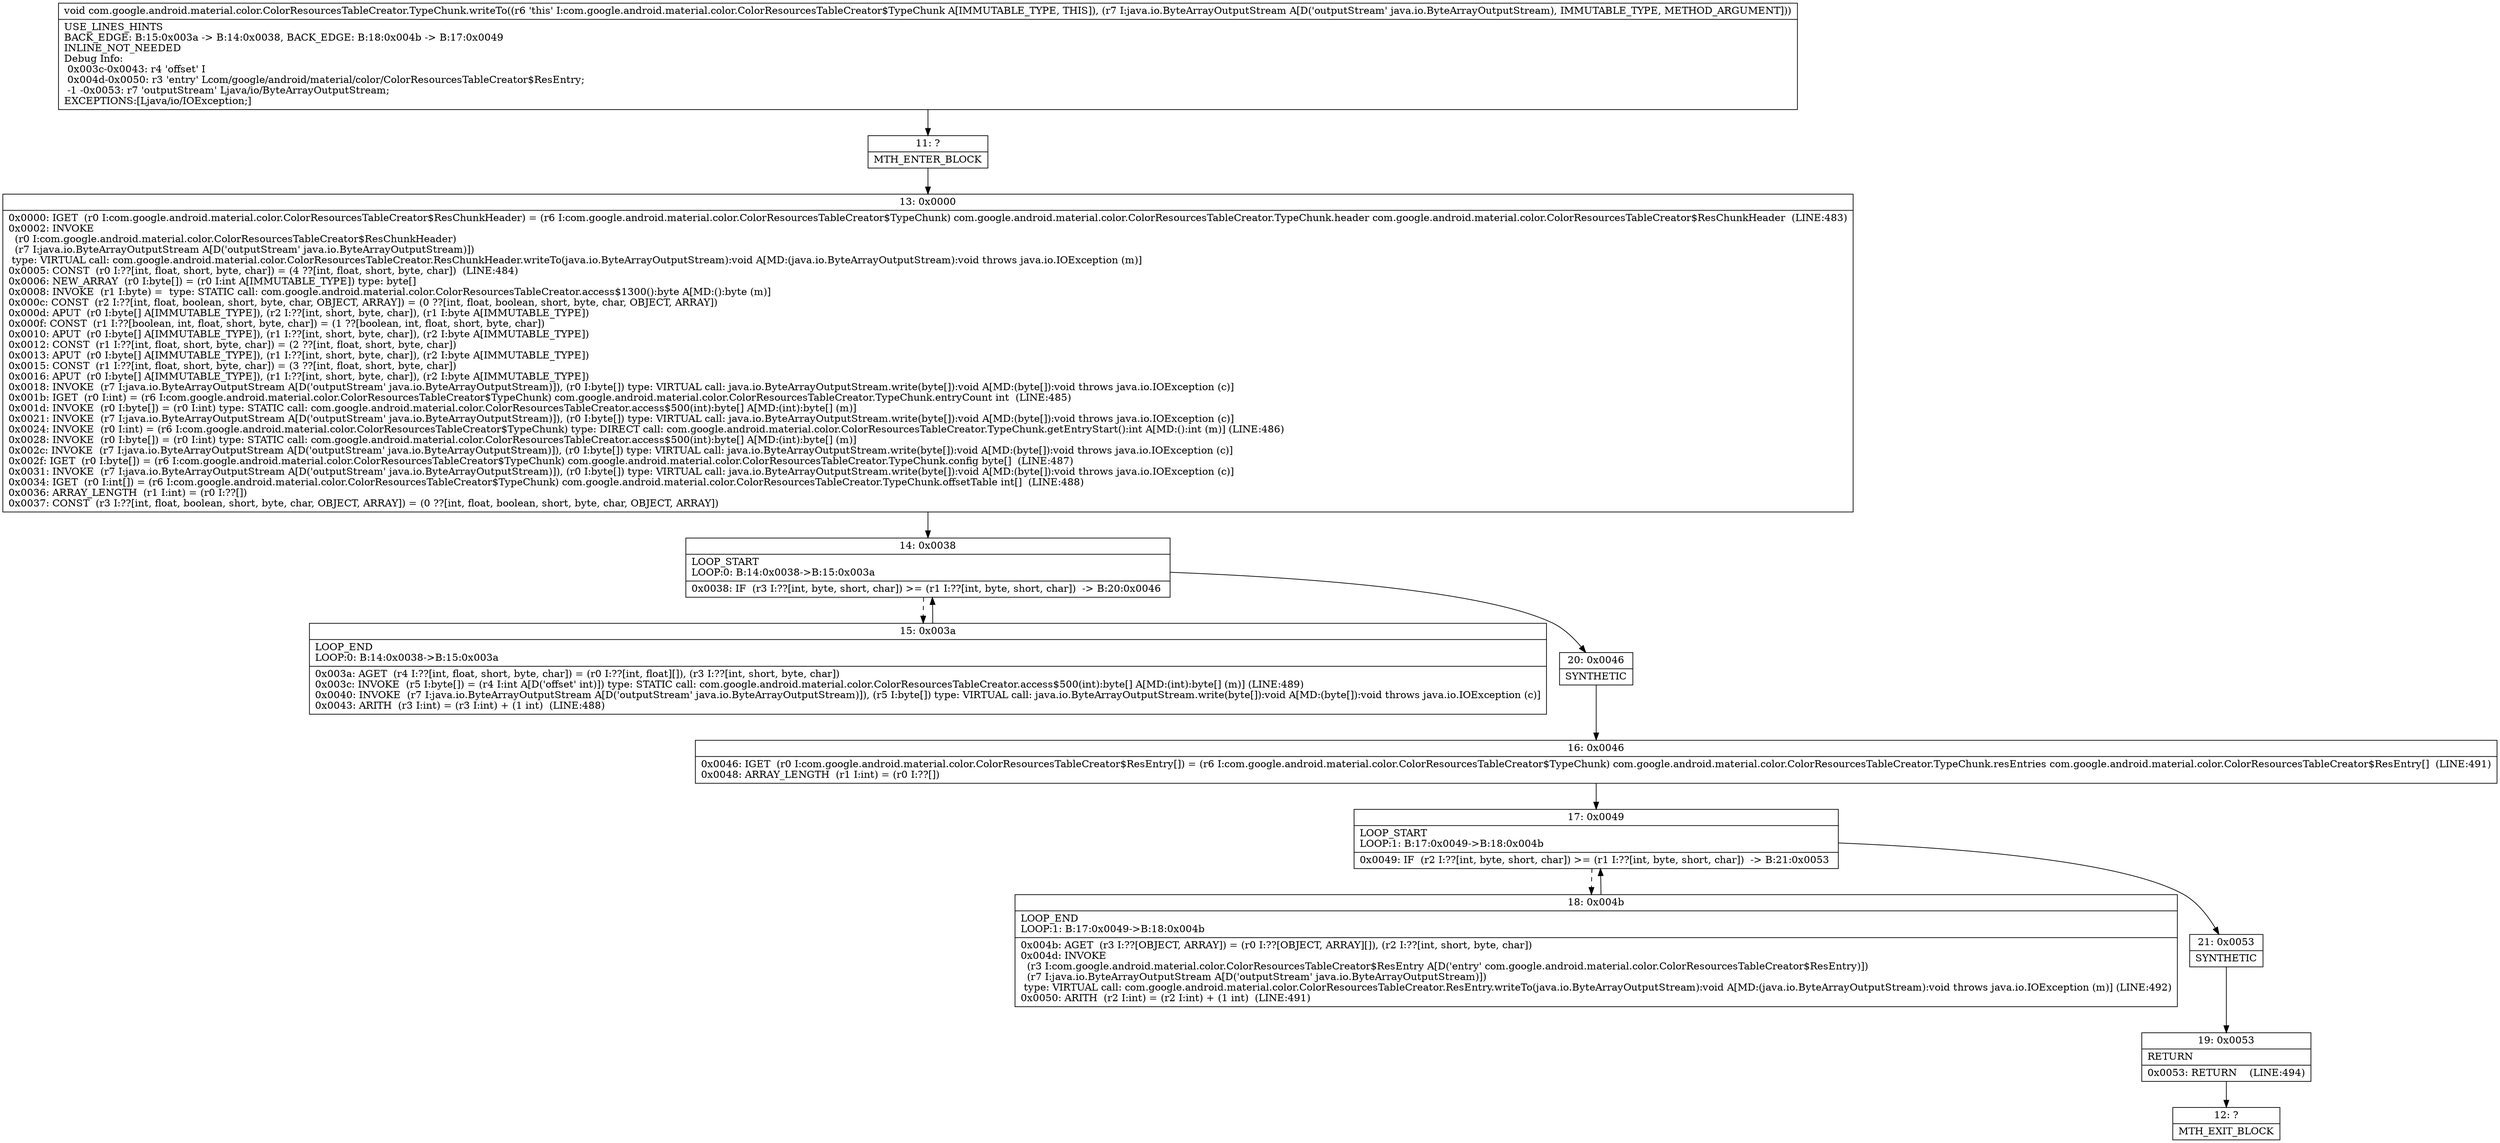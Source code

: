 digraph "CFG forcom.google.android.material.color.ColorResourcesTableCreator.TypeChunk.writeTo(Ljava\/io\/ByteArrayOutputStream;)V" {
Node_11 [shape=record,label="{11\:\ ?|MTH_ENTER_BLOCK\l}"];
Node_13 [shape=record,label="{13\:\ 0x0000|0x0000: IGET  (r0 I:com.google.android.material.color.ColorResourcesTableCreator$ResChunkHeader) = (r6 I:com.google.android.material.color.ColorResourcesTableCreator$TypeChunk) com.google.android.material.color.ColorResourcesTableCreator.TypeChunk.header com.google.android.material.color.ColorResourcesTableCreator$ResChunkHeader  (LINE:483)\l0x0002: INVOKE  \l  (r0 I:com.google.android.material.color.ColorResourcesTableCreator$ResChunkHeader)\l  (r7 I:java.io.ByteArrayOutputStream A[D('outputStream' java.io.ByteArrayOutputStream)])\l type: VIRTUAL call: com.google.android.material.color.ColorResourcesTableCreator.ResChunkHeader.writeTo(java.io.ByteArrayOutputStream):void A[MD:(java.io.ByteArrayOutputStream):void throws java.io.IOException (m)]\l0x0005: CONST  (r0 I:??[int, float, short, byte, char]) = (4 ??[int, float, short, byte, char])  (LINE:484)\l0x0006: NEW_ARRAY  (r0 I:byte[]) = (r0 I:int A[IMMUTABLE_TYPE]) type: byte[] \l0x0008: INVOKE  (r1 I:byte) =  type: STATIC call: com.google.android.material.color.ColorResourcesTableCreator.access$1300():byte A[MD:():byte (m)]\l0x000c: CONST  (r2 I:??[int, float, boolean, short, byte, char, OBJECT, ARRAY]) = (0 ??[int, float, boolean, short, byte, char, OBJECT, ARRAY]) \l0x000d: APUT  (r0 I:byte[] A[IMMUTABLE_TYPE]), (r2 I:??[int, short, byte, char]), (r1 I:byte A[IMMUTABLE_TYPE]) \l0x000f: CONST  (r1 I:??[boolean, int, float, short, byte, char]) = (1 ??[boolean, int, float, short, byte, char]) \l0x0010: APUT  (r0 I:byte[] A[IMMUTABLE_TYPE]), (r1 I:??[int, short, byte, char]), (r2 I:byte A[IMMUTABLE_TYPE]) \l0x0012: CONST  (r1 I:??[int, float, short, byte, char]) = (2 ??[int, float, short, byte, char]) \l0x0013: APUT  (r0 I:byte[] A[IMMUTABLE_TYPE]), (r1 I:??[int, short, byte, char]), (r2 I:byte A[IMMUTABLE_TYPE]) \l0x0015: CONST  (r1 I:??[int, float, short, byte, char]) = (3 ??[int, float, short, byte, char]) \l0x0016: APUT  (r0 I:byte[] A[IMMUTABLE_TYPE]), (r1 I:??[int, short, byte, char]), (r2 I:byte A[IMMUTABLE_TYPE]) \l0x0018: INVOKE  (r7 I:java.io.ByteArrayOutputStream A[D('outputStream' java.io.ByteArrayOutputStream)]), (r0 I:byte[]) type: VIRTUAL call: java.io.ByteArrayOutputStream.write(byte[]):void A[MD:(byte[]):void throws java.io.IOException (c)]\l0x001b: IGET  (r0 I:int) = (r6 I:com.google.android.material.color.ColorResourcesTableCreator$TypeChunk) com.google.android.material.color.ColorResourcesTableCreator.TypeChunk.entryCount int  (LINE:485)\l0x001d: INVOKE  (r0 I:byte[]) = (r0 I:int) type: STATIC call: com.google.android.material.color.ColorResourcesTableCreator.access$500(int):byte[] A[MD:(int):byte[] (m)]\l0x0021: INVOKE  (r7 I:java.io.ByteArrayOutputStream A[D('outputStream' java.io.ByteArrayOutputStream)]), (r0 I:byte[]) type: VIRTUAL call: java.io.ByteArrayOutputStream.write(byte[]):void A[MD:(byte[]):void throws java.io.IOException (c)]\l0x0024: INVOKE  (r0 I:int) = (r6 I:com.google.android.material.color.ColorResourcesTableCreator$TypeChunk) type: DIRECT call: com.google.android.material.color.ColorResourcesTableCreator.TypeChunk.getEntryStart():int A[MD:():int (m)] (LINE:486)\l0x0028: INVOKE  (r0 I:byte[]) = (r0 I:int) type: STATIC call: com.google.android.material.color.ColorResourcesTableCreator.access$500(int):byte[] A[MD:(int):byte[] (m)]\l0x002c: INVOKE  (r7 I:java.io.ByteArrayOutputStream A[D('outputStream' java.io.ByteArrayOutputStream)]), (r0 I:byte[]) type: VIRTUAL call: java.io.ByteArrayOutputStream.write(byte[]):void A[MD:(byte[]):void throws java.io.IOException (c)]\l0x002f: IGET  (r0 I:byte[]) = (r6 I:com.google.android.material.color.ColorResourcesTableCreator$TypeChunk) com.google.android.material.color.ColorResourcesTableCreator.TypeChunk.config byte[]  (LINE:487)\l0x0031: INVOKE  (r7 I:java.io.ByteArrayOutputStream A[D('outputStream' java.io.ByteArrayOutputStream)]), (r0 I:byte[]) type: VIRTUAL call: java.io.ByteArrayOutputStream.write(byte[]):void A[MD:(byte[]):void throws java.io.IOException (c)]\l0x0034: IGET  (r0 I:int[]) = (r6 I:com.google.android.material.color.ColorResourcesTableCreator$TypeChunk) com.google.android.material.color.ColorResourcesTableCreator.TypeChunk.offsetTable int[]  (LINE:488)\l0x0036: ARRAY_LENGTH  (r1 I:int) = (r0 I:??[]) \l0x0037: CONST  (r3 I:??[int, float, boolean, short, byte, char, OBJECT, ARRAY]) = (0 ??[int, float, boolean, short, byte, char, OBJECT, ARRAY]) \l}"];
Node_14 [shape=record,label="{14\:\ 0x0038|LOOP_START\lLOOP:0: B:14:0x0038\-\>B:15:0x003a\l|0x0038: IF  (r3 I:??[int, byte, short, char]) \>= (r1 I:??[int, byte, short, char])  \-\> B:20:0x0046 \l}"];
Node_15 [shape=record,label="{15\:\ 0x003a|LOOP_END\lLOOP:0: B:14:0x0038\-\>B:15:0x003a\l|0x003a: AGET  (r4 I:??[int, float, short, byte, char]) = (r0 I:??[int, float][]), (r3 I:??[int, short, byte, char]) \l0x003c: INVOKE  (r5 I:byte[]) = (r4 I:int A[D('offset' int)]) type: STATIC call: com.google.android.material.color.ColorResourcesTableCreator.access$500(int):byte[] A[MD:(int):byte[] (m)] (LINE:489)\l0x0040: INVOKE  (r7 I:java.io.ByteArrayOutputStream A[D('outputStream' java.io.ByteArrayOutputStream)]), (r5 I:byte[]) type: VIRTUAL call: java.io.ByteArrayOutputStream.write(byte[]):void A[MD:(byte[]):void throws java.io.IOException (c)]\l0x0043: ARITH  (r3 I:int) = (r3 I:int) + (1 int)  (LINE:488)\l}"];
Node_20 [shape=record,label="{20\:\ 0x0046|SYNTHETIC\l}"];
Node_16 [shape=record,label="{16\:\ 0x0046|0x0046: IGET  (r0 I:com.google.android.material.color.ColorResourcesTableCreator$ResEntry[]) = (r6 I:com.google.android.material.color.ColorResourcesTableCreator$TypeChunk) com.google.android.material.color.ColorResourcesTableCreator.TypeChunk.resEntries com.google.android.material.color.ColorResourcesTableCreator$ResEntry[]  (LINE:491)\l0x0048: ARRAY_LENGTH  (r1 I:int) = (r0 I:??[]) \l}"];
Node_17 [shape=record,label="{17\:\ 0x0049|LOOP_START\lLOOP:1: B:17:0x0049\-\>B:18:0x004b\l|0x0049: IF  (r2 I:??[int, byte, short, char]) \>= (r1 I:??[int, byte, short, char])  \-\> B:21:0x0053 \l}"];
Node_18 [shape=record,label="{18\:\ 0x004b|LOOP_END\lLOOP:1: B:17:0x0049\-\>B:18:0x004b\l|0x004b: AGET  (r3 I:??[OBJECT, ARRAY]) = (r0 I:??[OBJECT, ARRAY][]), (r2 I:??[int, short, byte, char]) \l0x004d: INVOKE  \l  (r3 I:com.google.android.material.color.ColorResourcesTableCreator$ResEntry A[D('entry' com.google.android.material.color.ColorResourcesTableCreator$ResEntry)])\l  (r7 I:java.io.ByteArrayOutputStream A[D('outputStream' java.io.ByteArrayOutputStream)])\l type: VIRTUAL call: com.google.android.material.color.ColorResourcesTableCreator.ResEntry.writeTo(java.io.ByteArrayOutputStream):void A[MD:(java.io.ByteArrayOutputStream):void throws java.io.IOException (m)] (LINE:492)\l0x0050: ARITH  (r2 I:int) = (r2 I:int) + (1 int)  (LINE:491)\l}"];
Node_21 [shape=record,label="{21\:\ 0x0053|SYNTHETIC\l}"];
Node_19 [shape=record,label="{19\:\ 0x0053|RETURN\l|0x0053: RETURN    (LINE:494)\l}"];
Node_12 [shape=record,label="{12\:\ ?|MTH_EXIT_BLOCK\l}"];
MethodNode[shape=record,label="{void com.google.android.material.color.ColorResourcesTableCreator.TypeChunk.writeTo((r6 'this' I:com.google.android.material.color.ColorResourcesTableCreator$TypeChunk A[IMMUTABLE_TYPE, THIS]), (r7 I:java.io.ByteArrayOutputStream A[D('outputStream' java.io.ByteArrayOutputStream), IMMUTABLE_TYPE, METHOD_ARGUMENT]))  | USE_LINES_HINTS\lBACK_EDGE: B:15:0x003a \-\> B:14:0x0038, BACK_EDGE: B:18:0x004b \-\> B:17:0x0049\lINLINE_NOT_NEEDED\lDebug Info:\l  0x003c\-0x0043: r4 'offset' I\l  0x004d\-0x0050: r3 'entry' Lcom\/google\/android\/material\/color\/ColorResourcesTableCreator$ResEntry;\l  \-1 \-0x0053: r7 'outputStream' Ljava\/io\/ByteArrayOutputStream;\lEXCEPTIONS:[Ljava\/io\/IOException;]\l}"];
MethodNode -> Node_11;Node_11 -> Node_13;
Node_13 -> Node_14;
Node_14 -> Node_15[style=dashed];
Node_14 -> Node_20;
Node_15 -> Node_14;
Node_20 -> Node_16;
Node_16 -> Node_17;
Node_17 -> Node_18[style=dashed];
Node_17 -> Node_21;
Node_18 -> Node_17;
Node_21 -> Node_19;
Node_19 -> Node_12;
}

